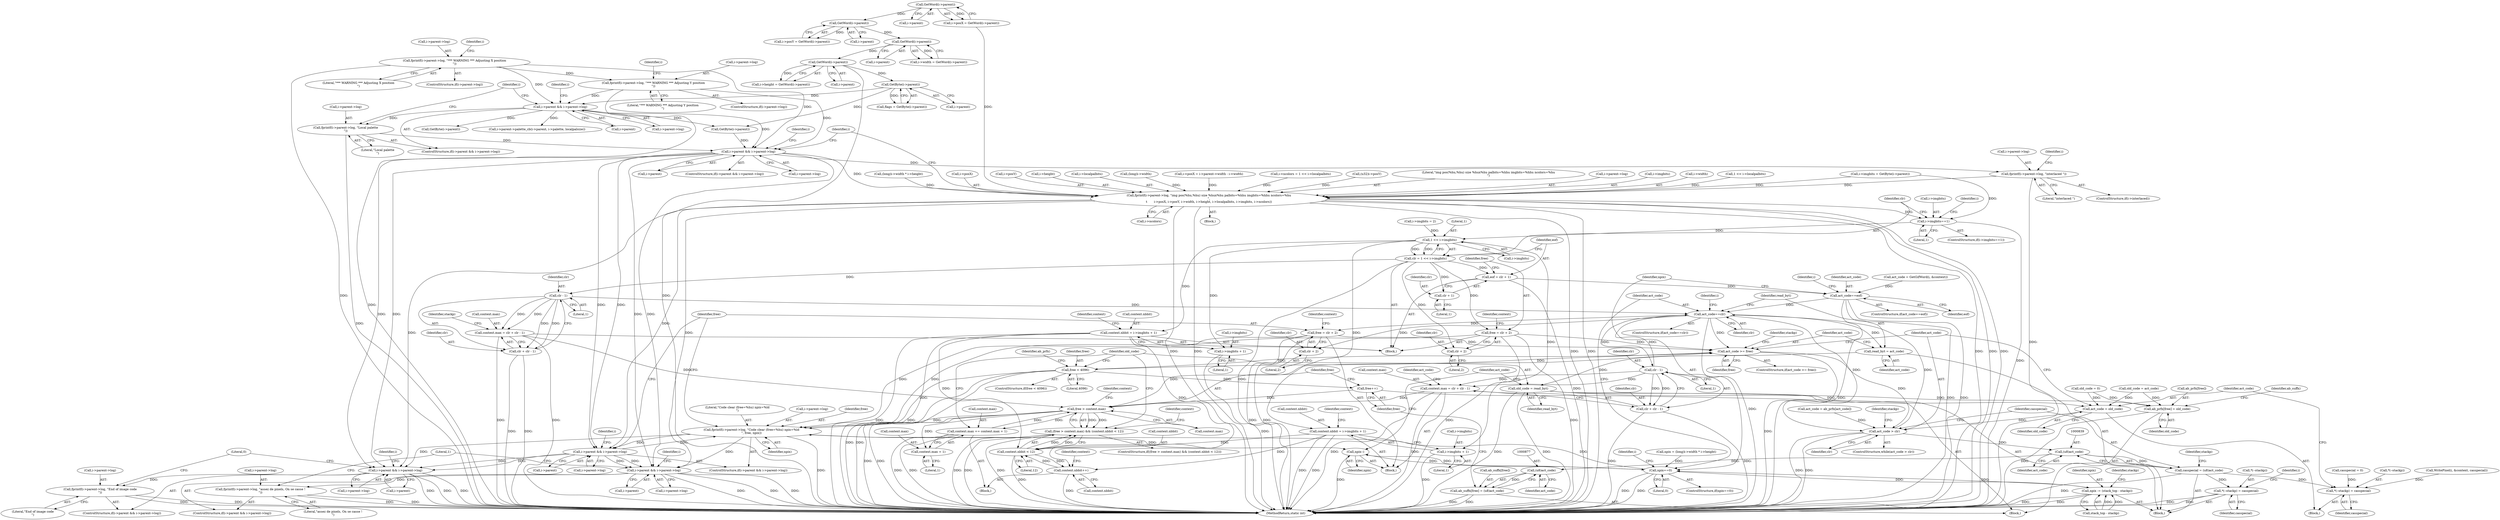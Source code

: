 digraph "1_ngiflib_cf429e0a2fe26b5f01ce0c8e9b79432e94509b6e@API" {
"1000443" [label="(Call,fprintf(i->parent->log, \"Local palette\n\"))"];
"1000434" [label="(Call,i->parent && i->parent->log)"];
"1000378" [label="(Call,GetByte(i->parent))"];
"1000188" [label="(Call,GetWord(i->parent))"];
"1000180" [label="(Call,GetWord(i->parent))"];
"1000172" [label="(Call,GetWord(i->parent))"];
"1000164" [label="(Call,GetWord(i->parent))"];
"1000250" [label="(Call,fprintf(i->parent->log, \"*** WARNING *** Adjusting X position\n\"))"];
"1000291" [label="(Call,fprintf(i->parent->log, \"*** WARNING *** Adjusting Y position\n\"))"];
"1000559" [label="(Call,i->parent && i->parent->log)"];
"1000573" [label="(Call,fprintf(i->parent->log, \"interlaced \"))"];
"1000580" [label="(Call,fprintf(i->parent->log, \"img pos(%hu,%hu) size %hux%hu palbits=%hhu imgbits=%hhu ncolors=%hu\n\",\n\t       i->posX, i->posY, i->width, i->height, i->localpalbits, i->imgbits, i->ncolors))"];
"1000609" [label="(Call,i->imgbits==1)"];
"1000622" [label="(Call,1 << i->imgbits)"];
"1000620" [label="(Call,clr = 1 << i->imgbits)"];
"1000627" [label="(Call,eof = clr + 1)"];
"1000686" [label="(Call,act_code==eof)"];
"1000734" [label="(Call,act_code==clr)"];
"1000757" [label="(Call,free = clr + 2)"];
"1000748" [label="(Call,fprintf(i->parent->log, \"Code clear (free=%hu) npix=%ld\n\", free, npix))"];
"1000691" [label="(Call,i->parent && i->parent->log)"];
"1000700" [label="(Call,fprintf(i->parent->log, \"End of image code\n\"))"];
"1000715" [label="(Call,i->parent && i->parent->log)"];
"1000724" [label="(Call,fprintf(i->parent->log, \"assez de pixels, On se casse !\n\"))"];
"1000739" [label="(Call,i->parent && i->parent->log)"];
"1000799" [label="(Call,npix--)"];
"1000710" [label="(Call,npix==0)"];
"1000854" [label="(Call,npix -= (stack_top - stackp))"];
"1000807" [label="(Call,act_code >= free)"];
"1000820" [label="(Call,act_code > clr)"];
"1000838" [label="(Call,(u8)act_code)"];
"1000836" [label="(Call,casspecial = (u8)act_code)"];
"1000811" [label="(Call,*(--stackp) = casspecial)"];
"1000841" [label="(Call,*(--stackp) = casspecial)"];
"1000876" [label="(Call,(u8)act_code)"];
"1000872" [label="(Call,ab_suffx[free] = (u8)act_code)"];
"1000863" [label="(Call,free < 4096)"];
"1000879" [label="(Call,free++)"];
"1000883" [label="(Call,free > context.max)"];
"1000882" [label="(Call,(free > context.max) && (context.nbbit < 12))"];
"1000898" [label="(Call,context.max += context.max + 1)"];
"1000902" [label="(Call,context.max + 1)"];
"1000759" [label="(Call,clr + 2)"];
"1000777" [label="(Call,clr - 1)"];
"1000771" [label="(Call,context.max = clr + clr - 1)"];
"1000775" [label="(Call,clr + clr - 1)"];
"1000803" [label="(Call,read_byt = act_code)"];
"1000907" [label="(Call,old_code = read_byt)"];
"1000816" [label="(Call,act_code = old_code)"];
"1000867" [label="(Call,ab_prfx[free] = old_code)"];
"1000629" [label="(Call,clr + 1)"];
"1000632" [label="(Call,free = clr + 2)"];
"1000634" [label="(Call,clr + 2)"];
"1000652" [label="(Call,clr - 1)"];
"1000646" [label="(Call,context.max = clr + clr - 1)"];
"1000650" [label="(Call,clr + clr - 1)"];
"1000637" [label="(Call,context.nbbit = i->imgbits + 1)"];
"1000888" [label="(Call,context.nbbit < 12)"];
"1000894" [label="(Call,context.nbbit++)"];
"1000641" [label="(Call,i->imgbits + 1)"];
"1000762" [label="(Call,context.nbbit = i->imgbits + 1)"];
"1000766" [label="(Call,i->imgbits + 1)"];
"1000641" [label="(Call,i->imgbits + 1)"];
"1000624" [label="(Call,i->imgbits)"];
"1000883" [label="(Call,free > context.max)"];
"1000244" [label="(ControlStructure,if(i->parent->log))"];
"1000811" [label="(Call,*(--stackp) = casspecial)"];
"1000180" [label="(Call,GetWord(i->parent))"];
"1000449" [label="(Literal,\"Local palette\n\")"];
"1000706" [label="(Literal,\"End of image code\n\")"];
"1000810" [label="(Block,)"];
"1000778" [label="(Identifier,clr)"];
"1000710" [label="(Call,npix==0)"];
"1000142" [label="(Call,old_code = 0)"];
"1000900" [label="(Identifier,context)"];
"1000767" [label="(Call,i->imgbits)"];
"1000452" [label="(Identifier,i)"];
"1000637" [label="(Call,context.nbbit = i->imgbits + 1)"];
"1000687" [label="(Identifier,act_code)"];
"1000889" [label="(Call,context.nbbit)"];
"1000613" [label="(Literal,1)"];
"1000791" [label="(Call,old_code = act_code)"];
"1000692" [label="(Call,i->parent)"];
"1000708" [label="(Literal,0)"];
"1000251" [label="(Call,i->parent->log)"];
"1000902" [label="(Call,context.max + 1)"];
"1000909" [label="(Identifier,read_byt)"];
"1000300" [label="(Identifier,i)"];
"1000845" [label="(Identifier,casspecial)"];
"1000818" [label="(Identifier,old_code)"];
"1000865" [label="(Literal,4096)"];
"1000756" [label="(Identifier,npix)"];
"1000800" [label="(Identifier,npix)"];
"1000812" [label="(Call,*(--stackp))"];
"1000879" [label="(Call,free++)"];
"1000903" [label="(Call,context.max)"];
"1000754" [label="(Literal,\"Code clear (free=%hu) npix=%ld\n\")"];
"1000759" [label="(Call,clr + 2)"];
"1000571" [label="(Identifier,i)"];
"1000257" [label="(Call,i->posX = i->parent->width - i->width)"];
"1000541" [label="(Call,i->ncolors = 1 << i->localpalbits)"];
"1000906" [label="(Literal,1)"];
"1000880" [label="(Identifier,free)"];
"1000513" [label="(Call,i->parent->palette_cb(i->parent, i->palette, localpalsize))"];
"1000378" [label="(Call,GetByte(i->parent))"];
"1000638" [label="(Call,context.nbbit)"];
"1000297" [label="(Literal,\"*** WARNING *** Adjusting Y position\n\")"];
"1000646" [label="(Call,context.max = clr + clr - 1)"];
"1000340" [label="(Call,(u32)i->posY)"];
"1000831" [label="(Call,act_code = ab_prfx[act_code])"];
"1000189" [label="(Call,i->parent)"];
"1000794" [label="(Call,WritePixel(i, &context, casspecial))"];
"1000620" [label="(Call,clr = 1 << i->imgbits)"];
"1000751" [label="(Identifier,i)"];
"1000605" [label="(Call,i->ncolors)"];
"1000809" [label="(Identifier,free)"];
"1000560" [label="(Call,i->parent)"];
"1000586" [label="(Literal,\"img pos(%hu,%hu) size %hux%hu palbits=%hhu imgbits=%hhu ncolors=%hu\n\")"];
"1000610" [label="(Call,i->imgbits)"];
"1000748" [label="(Call,fprintf(i->parent->log, \"Code clear (free=%hu) npix=%ld\n\", free, npix))"];
"1000690" [label="(ControlStructure,if(i->parent && i->parent->log))"];
"1000719" [label="(Call,i->parent->log)"];
"1000821" [label="(Identifier,act_code)"];
"1000867" [label="(Call,ab_prfx[free] = old_code)"];
"1000615" [label="(Call,i->imgbits = 2)"];
"1000700" [label="(Call,fprintf(i->parent->log, \"End of image code\n\"))"];
"1000181" [label="(Call,i->parent)"];
"1000808" [label="(Identifier,act_code)"];
"1000804" [label="(Identifier,read_byt)"];
"1000872" [label="(Call,ab_suffx[free] = (u8)act_code)"];
"1000579" [label="(Literal,\"interlaced \")"];
"1000762" [label="(Call,context.nbbit = i->imgbits + 1)"];
"1000581" [label="(Call,i->parent->log)"];
"1000868" [label="(Call,ab_prfx[free])"];
"1000893" [label="(Block,)"];
"1000760" [label="(Identifier,clr)"];
"1000602" [label="(Call,i->imgbits)"];
"1000259" [label="(Identifier,i)"];
"1000805" [label="(Identifier,act_code)"];
"1000770" [label="(Literal,1)"];
"1000863" [label="(Call,free < 4096)"];
"1000844" [label="(Identifier,stackp)"];
"1000779" [label="(Literal,1)"];
"1000688" [label="(Identifier,eof)"];
"1000820" [label="(Call,act_code > clr)"];
"1000712" [label="(Literal,0)"];
"1000129" [label="(Block,)"];
"1000176" [label="(Call,i->width = GetWord(i->parent))"];
"1000772" [label="(Call,context.max)"];
"1000627" [label="(Call,eof = clr + 1)"];
"1000558" [label="(ControlStructure,if(i->parent && i->parent->log))"];
"1000650" [label="(Call,clr + clr - 1)"];
"1000838" [label="(Call,(u8)act_code)"];
"1000685" [label="(ControlStructure,if(act_code==eof))"];
"1000652" [label="(Call,clr - 1)"];
"1000899" [label="(Call,context.max)"];
"1000764" [label="(Identifier,context)"];
"1000608" [label="(ControlStructure,if(i->imgbits==1))"];
"1000711" [label="(Identifier,npix)"];
"1000376" [label="(Call,flags = GetByte(i->parent))"];
"1000717" [label="(Identifier,i)"];
"1000639" [label="(Identifier,context)"];
"1000827" [label="(Identifier,stackp)"];
"1000633" [label="(Identifier,free)"];
"1000730" [label="(Literal,\"assez de pixels, On se casse !\n\")"];
"1000739" [label="(Call,i->parent && i->parent->log)"];
"1000724" [label="(Call,fprintf(i->parent->log, \"assez de pixels, On se casse !\n\"))"];
"1000725" [label="(Call,i->parent->log)"];
"1000285" [label="(ControlStructure,if(i->parent->log))"];
"1000593" [label="(Call,i->width)"];
"1000757" [label="(Call,free = clr + 2)"];
"1000256" [label="(Literal,\"*** WARNING *** Adjusting X position\n\")"];
"1000188" [label="(Call,GetWord(i->parent))"];
"1000695" [label="(Call,i->parent->log)"];
"1000727" [label="(Identifier,i)"];
"1000250" [label="(Call,fprintf(i->parent->log, \"*** WARNING *** Adjusting X position\n\"))"];
"1000740" [label="(Call,i->parent)"];
"1000735" [label="(Identifier,act_code)"];
"1000802" [label="(Block,)"];
"1000771" [label="(Call,context.max = clr + clr - 1)"];
"1000631" [label="(Literal,1)"];
"1000550" [label="(Call,i->imgbits = GetByte(i->parent))"];
"1000569" [label="(ControlStructure,if(i->interlaced))"];
"1000775" [label="(Call,clr + clr - 1)"];
"1000885" [label="(Call,context.max)"];
"1000635" [label="(Identifier,clr)"];
"1000896" [label="(Identifier,context)"];
"1000365" [label="(Call,npix = (long)i->width * i->height)"];
"1000438" [label="(Call,i->parent->log)"];
"1000654" [label="(Literal,1)"];
"1000882" [label="(Call,(free > context.max) && (context.nbbit < 12))"];
"1000563" [label="(Call,i->parent->log)"];
"1000781" [label="(Identifier,act_code)"];
"1000856" [label="(Call,stack_top - stackp)"];
"1000656" [label="(Identifier,stackp)"];
"1000554" [label="(Call,GetByte(i->parent))"];
"1000583" [label="(Identifier,i)"];
"1000443" [label="(Call,fprintf(i->parent->log, \"Local palette\n\"))"];
"1000703" [label="(Identifier,i)"];
"1000545" [label="(Call,1 << i->localpalbits)"];
"1000634" [label="(Call,clr + 2)"];
"1000737" [label="(Block,)"];
"1000860" [label="(Identifier,stackp)"];
"1000173" [label="(Call,i->parent)"];
"1000621" [label="(Identifier,clr)"];
"1000559" [label="(Call,i->parent && i->parent->log)"];
"1000873" [label="(Call,ab_suffx[free])"];
"1000888" [label="(Call,context.nbbit < 12)"];
"1000630" [label="(Identifier,clr)"];
"1000151" [label="(Call,casspecial = 0)"];
"1000691" [label="(Call,i->parent && i->parent->log)"];
"1000164" [label="(Call,GetWord(i->parent))"];
"1000741" [label="(Identifier,i)"];
"1000837" [label="(Identifier,casspecial)"];
"1000898" [label="(Call,context.max += context.max + 1)"];
"1000645" [label="(Literal,1)"];
"1000165" [label="(Call,i->parent)"];
"1000715" [label="(Call,i->parent && i->parent->log)"];
"1000819" [label="(ControlStructure,while(act_code > clr))"];
"1000580" [label="(Call,fprintf(i->parent->log, \"img pos(%hu,%hu) size %hux%hu palbits=%hhu imgbits=%hhu ncolors=%hu\n\",\n\t       i->posX, i->posY, i->width, i->height, i->localpalbits, i->imgbits, i->ncolors))"];
"1000648" [label="(Identifier,context)"];
"1000907" [label="(Call,old_code = read_byt)"];
"1000367" [label="(Call,(long)i->width * i->height)"];
"1000479" [label="(Call,GetByte(i->parent))"];
"1000758" [label="(Identifier,free)"];
"1000642" [label="(Call,i->imgbits)"];
"1000433" [label="(ControlStructure,if(i->parent && i->parent->log))"];
"1000878" [label="(Identifier,act_code)"];
"1000766" [label="(Call,i->imgbits + 1)"];
"1000617" [label="(Identifier,i)"];
"1000653" [label="(Identifier,clr)"];
"1000892" [label="(Literal,12)"];
"1000587" [label="(Call,i->posX)"];
"1000623" [label="(Literal,1)"];
"1000611" [label="(Identifier,i)"];
"1000679" [label="(Call,act_code = GetGifWord(i, &context))"];
"1000701" [label="(Call,i->parent->log)"];
"1000876" [label="(Call,(u8)act_code)"];
"1000693" [label="(Identifier,i)"];
"1000815" [label="(Identifier,casspecial)"];
"1000866" [label="(Block,)"];
"1000291" [label="(Call,fprintf(i->parent->log, \"*** WARNING *** Adjusting Y position\n\"))"];
"1000816" [label="(Call,act_code = old_code)"];
"1000590" [label="(Call,i->posY)"];
"1000776" [label="(Identifier,clr)"];
"1000446" [label="(Identifier,i)"];
"1000841" [label="(Call,*(--stackp) = casspecial)"];
"1000680" [label="(Identifier,act_code)"];
"1000894" [label="(Call,context.nbbit++)"];
"1000609" [label="(Call,i->imgbits==1)"];
"1000912" [label="(MethodReturn,static int)"];
"1000738" [label="(ControlStructure,if(i->parent && i->parent->log))"];
"1000869" [label="(Identifier,ab_prfx)"];
"1000855" [label="(Identifier,npix)"];
"1000871" [label="(Identifier,old_code)"];
"1000895" [label="(Call,context.nbbit)"];
"1000168" [label="(Call,i->posY = GetWord(i->parent))"];
"1000736" [label="(Identifier,clr)"];
"1000777" [label="(Call,clr - 1)"];
"1000622" [label="(Call,1 << i->imgbits)"];
"1000847" [label="(Identifier,i)"];
"1000840" [label="(Identifier,act_code)"];
"1000817" [label="(Identifier,act_code)"];
"1000172" [label="(Call,GetWord(i->parent))"];
"1000881" [label="(ControlStructure,if((free > context.max) && (context.nbbit < 12)))"];
"1000749" [label="(Call,i->parent->log)"];
"1000874" [label="(Identifier,ab_suffx)"];
"1000636" [label="(Literal,2)"];
"1000596" [label="(Call,i->height)"];
"1000807" [label="(Call,act_code >= free)"];
"1000160" [label="(Call,i->posX = GetWord(i->parent))"];
"1000628" [label="(Identifier,eof)"];
"1000803" [label="(Call,read_byt = act_code)"];
"1000647" [label="(Call,context.max)"];
"1000733" [label="(ControlStructure,if(act_code==clr))"];
"1000632" [label="(Call,free = clr + 2)"];
"1000755" [label="(Identifier,free)"];
"1000864" [label="(Identifier,free)"];
"1000651" [label="(Identifier,clr)"];
"1000573" [label="(Call,fprintf(i->parent->log, \"interlaced \"))"];
"1000629" [label="(Call,clr + 1)"];
"1000184" [label="(Call,i->height = GetWord(i->parent))"];
"1000734" [label="(Call,act_code==clr)"];
"1000806" [label="(ControlStructure,if(act_code >= free))"];
"1000574" [label="(Call,i->parent->log)"];
"1000716" [label="(Call,i->parent)"];
"1000292" [label="(Call,i->parent->log)"];
"1000814" [label="(Identifier,stackp)"];
"1000763" [label="(Call,context.nbbit)"];
"1000743" [label="(Call,i->parent->log)"];
"1000862" [label="(ControlStructure,if(free < 4096))"];
"1000732" [label="(Literal,1)"];
"1000908" [label="(Identifier,old_code)"];
"1000842" [label="(Call,*(--stackp))"];
"1000773" [label="(Identifier,context)"];
"1000799" [label="(Call,npix--)"];
"1000444" [label="(Call,i->parent->log)"];
"1000890" [label="(Identifier,context)"];
"1000599" [label="(Call,i->localpalbits)"];
"1000686" [label="(Call,act_code==eof)"];
"1000434" [label="(Call,i->parent && i->parent->log)"];
"1000761" [label="(Literal,2)"];
"1000714" [label="(ControlStructure,if(i->parent && i->parent->log))"];
"1000435" [label="(Call,i->parent)"];
"1000709" [label="(ControlStructure,if(npix==0))"];
"1000822" [label="(Identifier,clr)"];
"1000568" [label="(Block,)"];
"1000836" [label="(Call,casspecial = (u8)act_code)"];
"1000379" [label="(Call,i->parent)"];
"1000368" [label="(Call,(long)i->width)"];
"1000884" [label="(Identifier,free)"];
"1000854" [label="(Call,npix -= (stack_top - stackp))"];
"1000443" -> "1000433"  [label="AST: "];
"1000443" -> "1000449"  [label="CFG: "];
"1000444" -> "1000443"  [label="AST: "];
"1000449" -> "1000443"  [label="AST: "];
"1000452" -> "1000443"  [label="CFG: "];
"1000443" -> "1000912"  [label="DDG: "];
"1000434" -> "1000443"  [label="DDG: "];
"1000443" -> "1000559"  [label="DDG: "];
"1000434" -> "1000433"  [label="AST: "];
"1000434" -> "1000435"  [label="CFG: "];
"1000434" -> "1000438"  [label="CFG: "];
"1000435" -> "1000434"  [label="AST: "];
"1000438" -> "1000434"  [label="AST: "];
"1000446" -> "1000434"  [label="CFG: "];
"1000452" -> "1000434"  [label="CFG: "];
"1000378" -> "1000434"  [label="DDG: "];
"1000250" -> "1000434"  [label="DDG: "];
"1000291" -> "1000434"  [label="DDG: "];
"1000434" -> "1000479"  [label="DDG: "];
"1000434" -> "1000513"  [label="DDG: "];
"1000434" -> "1000554"  [label="DDG: "];
"1000434" -> "1000559"  [label="DDG: "];
"1000378" -> "1000376"  [label="AST: "];
"1000378" -> "1000379"  [label="CFG: "];
"1000379" -> "1000378"  [label="AST: "];
"1000376" -> "1000378"  [label="CFG: "];
"1000378" -> "1000376"  [label="DDG: "];
"1000188" -> "1000378"  [label="DDG: "];
"1000378" -> "1000554"  [label="DDG: "];
"1000188" -> "1000184"  [label="AST: "];
"1000188" -> "1000189"  [label="CFG: "];
"1000189" -> "1000188"  [label="AST: "];
"1000184" -> "1000188"  [label="CFG: "];
"1000188" -> "1000912"  [label="DDG: "];
"1000188" -> "1000184"  [label="DDG: "];
"1000180" -> "1000188"  [label="DDG: "];
"1000180" -> "1000176"  [label="AST: "];
"1000180" -> "1000181"  [label="CFG: "];
"1000181" -> "1000180"  [label="AST: "];
"1000176" -> "1000180"  [label="CFG: "];
"1000180" -> "1000176"  [label="DDG: "];
"1000172" -> "1000180"  [label="DDG: "];
"1000172" -> "1000168"  [label="AST: "];
"1000172" -> "1000173"  [label="CFG: "];
"1000173" -> "1000172"  [label="AST: "];
"1000168" -> "1000172"  [label="CFG: "];
"1000172" -> "1000168"  [label="DDG: "];
"1000164" -> "1000172"  [label="DDG: "];
"1000164" -> "1000160"  [label="AST: "];
"1000164" -> "1000165"  [label="CFG: "];
"1000165" -> "1000164"  [label="AST: "];
"1000160" -> "1000164"  [label="CFG: "];
"1000164" -> "1000160"  [label="DDG: "];
"1000250" -> "1000244"  [label="AST: "];
"1000250" -> "1000256"  [label="CFG: "];
"1000251" -> "1000250"  [label="AST: "];
"1000256" -> "1000250"  [label="AST: "];
"1000259" -> "1000250"  [label="CFG: "];
"1000250" -> "1000912"  [label="DDG: "];
"1000250" -> "1000291"  [label="DDG: "];
"1000250" -> "1000559"  [label="DDG: "];
"1000291" -> "1000285"  [label="AST: "];
"1000291" -> "1000297"  [label="CFG: "];
"1000292" -> "1000291"  [label="AST: "];
"1000297" -> "1000291"  [label="AST: "];
"1000300" -> "1000291"  [label="CFG: "];
"1000291" -> "1000912"  [label="DDG: "];
"1000291" -> "1000559"  [label="DDG: "];
"1000559" -> "1000558"  [label="AST: "];
"1000559" -> "1000560"  [label="CFG: "];
"1000559" -> "1000563"  [label="CFG: "];
"1000560" -> "1000559"  [label="AST: "];
"1000563" -> "1000559"  [label="AST: "];
"1000571" -> "1000559"  [label="CFG: "];
"1000611" -> "1000559"  [label="CFG: "];
"1000554" -> "1000559"  [label="DDG: "];
"1000559" -> "1000573"  [label="DDG: "];
"1000559" -> "1000580"  [label="DDG: "];
"1000559" -> "1000691"  [label="DDG: "];
"1000559" -> "1000691"  [label="DDG: "];
"1000559" -> "1000715"  [label="DDG: "];
"1000559" -> "1000715"  [label="DDG: "];
"1000559" -> "1000739"  [label="DDG: "];
"1000559" -> "1000739"  [label="DDG: "];
"1000573" -> "1000569"  [label="AST: "];
"1000573" -> "1000579"  [label="CFG: "];
"1000574" -> "1000573"  [label="AST: "];
"1000579" -> "1000573"  [label="AST: "];
"1000583" -> "1000573"  [label="CFG: "];
"1000573" -> "1000912"  [label="DDG: "];
"1000573" -> "1000580"  [label="DDG: "];
"1000580" -> "1000568"  [label="AST: "];
"1000580" -> "1000605"  [label="CFG: "];
"1000581" -> "1000580"  [label="AST: "];
"1000586" -> "1000580"  [label="AST: "];
"1000587" -> "1000580"  [label="AST: "];
"1000590" -> "1000580"  [label="AST: "];
"1000593" -> "1000580"  [label="AST: "];
"1000596" -> "1000580"  [label="AST: "];
"1000599" -> "1000580"  [label="AST: "];
"1000602" -> "1000580"  [label="AST: "];
"1000605" -> "1000580"  [label="AST: "];
"1000611" -> "1000580"  [label="CFG: "];
"1000580" -> "1000912"  [label="DDG: "];
"1000580" -> "1000912"  [label="DDG: "];
"1000580" -> "1000912"  [label="DDG: "];
"1000580" -> "1000912"  [label="DDG: "];
"1000580" -> "1000912"  [label="DDG: "];
"1000580" -> "1000912"  [label="DDG: "];
"1000580" -> "1000912"  [label="DDG: "];
"1000257" -> "1000580"  [label="DDG: "];
"1000160" -> "1000580"  [label="DDG: "];
"1000340" -> "1000580"  [label="DDG: "];
"1000368" -> "1000580"  [label="DDG: "];
"1000367" -> "1000580"  [label="DDG: "];
"1000545" -> "1000580"  [label="DDG: "];
"1000550" -> "1000580"  [label="DDG: "];
"1000541" -> "1000580"  [label="DDG: "];
"1000580" -> "1000609"  [label="DDG: "];
"1000580" -> "1000691"  [label="DDG: "];
"1000580" -> "1000715"  [label="DDG: "];
"1000580" -> "1000739"  [label="DDG: "];
"1000609" -> "1000608"  [label="AST: "];
"1000609" -> "1000613"  [label="CFG: "];
"1000610" -> "1000609"  [label="AST: "];
"1000613" -> "1000609"  [label="AST: "];
"1000617" -> "1000609"  [label="CFG: "];
"1000621" -> "1000609"  [label="CFG: "];
"1000609" -> "1000912"  [label="DDG: "];
"1000550" -> "1000609"  [label="DDG: "];
"1000609" -> "1000622"  [label="DDG: "];
"1000622" -> "1000620"  [label="AST: "];
"1000622" -> "1000624"  [label="CFG: "];
"1000623" -> "1000622"  [label="AST: "];
"1000624" -> "1000622"  [label="AST: "];
"1000620" -> "1000622"  [label="CFG: "];
"1000622" -> "1000620"  [label="DDG: "];
"1000622" -> "1000620"  [label="DDG: "];
"1000615" -> "1000622"  [label="DDG: "];
"1000622" -> "1000637"  [label="DDG: "];
"1000622" -> "1000641"  [label="DDG: "];
"1000622" -> "1000762"  [label="DDG: "];
"1000622" -> "1000766"  [label="DDG: "];
"1000620" -> "1000129"  [label="AST: "];
"1000621" -> "1000620"  [label="AST: "];
"1000628" -> "1000620"  [label="CFG: "];
"1000620" -> "1000912"  [label="DDG: "];
"1000620" -> "1000627"  [label="DDG: "];
"1000620" -> "1000629"  [label="DDG: "];
"1000620" -> "1000632"  [label="DDG: "];
"1000620" -> "1000634"  [label="DDG: "];
"1000620" -> "1000652"  [label="DDG: "];
"1000627" -> "1000129"  [label="AST: "];
"1000627" -> "1000629"  [label="CFG: "];
"1000628" -> "1000627"  [label="AST: "];
"1000629" -> "1000627"  [label="AST: "];
"1000633" -> "1000627"  [label="CFG: "];
"1000627" -> "1000912"  [label="DDG: "];
"1000627" -> "1000686"  [label="DDG: "];
"1000686" -> "1000685"  [label="AST: "];
"1000686" -> "1000688"  [label="CFG: "];
"1000687" -> "1000686"  [label="AST: "];
"1000688" -> "1000686"  [label="AST: "];
"1000693" -> "1000686"  [label="CFG: "];
"1000711" -> "1000686"  [label="CFG: "];
"1000686" -> "1000912"  [label="DDG: "];
"1000686" -> "1000912"  [label="DDG: "];
"1000686" -> "1000912"  [label="DDG: "];
"1000679" -> "1000686"  [label="DDG: "];
"1000686" -> "1000734"  [label="DDG: "];
"1000734" -> "1000733"  [label="AST: "];
"1000734" -> "1000736"  [label="CFG: "];
"1000735" -> "1000734"  [label="AST: "];
"1000736" -> "1000734"  [label="AST: "];
"1000741" -> "1000734"  [label="CFG: "];
"1000804" -> "1000734"  [label="CFG: "];
"1000734" -> "1000912"  [label="DDG: "];
"1000820" -> "1000734"  [label="DDG: "];
"1000652" -> "1000734"  [label="DDG: "];
"1000777" -> "1000734"  [label="DDG: "];
"1000734" -> "1000757"  [label="DDG: "];
"1000734" -> "1000759"  [label="DDG: "];
"1000734" -> "1000777"  [label="DDG: "];
"1000734" -> "1000803"  [label="DDG: "];
"1000734" -> "1000807"  [label="DDG: "];
"1000734" -> "1000820"  [label="DDG: "];
"1000757" -> "1000737"  [label="AST: "];
"1000757" -> "1000759"  [label="CFG: "];
"1000758" -> "1000757"  [label="AST: "];
"1000759" -> "1000757"  [label="AST: "];
"1000764" -> "1000757"  [label="CFG: "];
"1000757" -> "1000912"  [label="DDG: "];
"1000757" -> "1000912"  [label="DDG: "];
"1000757" -> "1000748"  [label="DDG: "];
"1000757" -> "1000807"  [label="DDG: "];
"1000748" -> "1000738"  [label="AST: "];
"1000748" -> "1000756"  [label="CFG: "];
"1000749" -> "1000748"  [label="AST: "];
"1000754" -> "1000748"  [label="AST: "];
"1000755" -> "1000748"  [label="AST: "];
"1000756" -> "1000748"  [label="AST: "];
"1000758" -> "1000748"  [label="CFG: "];
"1000748" -> "1000912"  [label="DDG: "];
"1000748" -> "1000691"  [label="DDG: "];
"1000748" -> "1000715"  [label="DDG: "];
"1000748" -> "1000739"  [label="DDG: "];
"1000739" -> "1000748"  [label="DDG: "];
"1000883" -> "1000748"  [label="DDG: "];
"1000632" -> "1000748"  [label="DDG: "];
"1000863" -> "1000748"  [label="DDG: "];
"1000710" -> "1000748"  [label="DDG: "];
"1000748" -> "1000799"  [label="DDG: "];
"1000691" -> "1000690"  [label="AST: "];
"1000691" -> "1000692"  [label="CFG: "];
"1000691" -> "1000695"  [label="CFG: "];
"1000692" -> "1000691"  [label="AST: "];
"1000695" -> "1000691"  [label="AST: "];
"1000703" -> "1000691"  [label="CFG: "];
"1000708" -> "1000691"  [label="CFG: "];
"1000691" -> "1000912"  [label="DDG: "];
"1000691" -> "1000912"  [label="DDG: "];
"1000691" -> "1000912"  [label="DDG: "];
"1000739" -> "1000691"  [label="DDG: "];
"1000739" -> "1000691"  [label="DDG: "];
"1000691" -> "1000700"  [label="DDG: "];
"1000700" -> "1000690"  [label="AST: "];
"1000700" -> "1000706"  [label="CFG: "];
"1000701" -> "1000700"  [label="AST: "];
"1000706" -> "1000700"  [label="AST: "];
"1000708" -> "1000700"  [label="CFG: "];
"1000700" -> "1000912"  [label="DDG: "];
"1000700" -> "1000912"  [label="DDG: "];
"1000715" -> "1000714"  [label="AST: "];
"1000715" -> "1000716"  [label="CFG: "];
"1000715" -> "1000719"  [label="CFG: "];
"1000716" -> "1000715"  [label="AST: "];
"1000719" -> "1000715"  [label="AST: "];
"1000727" -> "1000715"  [label="CFG: "];
"1000732" -> "1000715"  [label="CFG: "];
"1000715" -> "1000912"  [label="DDG: "];
"1000715" -> "1000912"  [label="DDG: "];
"1000715" -> "1000912"  [label="DDG: "];
"1000739" -> "1000715"  [label="DDG: "];
"1000739" -> "1000715"  [label="DDG: "];
"1000715" -> "1000724"  [label="DDG: "];
"1000724" -> "1000714"  [label="AST: "];
"1000724" -> "1000730"  [label="CFG: "];
"1000725" -> "1000724"  [label="AST: "];
"1000730" -> "1000724"  [label="AST: "];
"1000732" -> "1000724"  [label="CFG: "];
"1000724" -> "1000912"  [label="DDG: "];
"1000724" -> "1000912"  [label="DDG: "];
"1000739" -> "1000738"  [label="AST: "];
"1000739" -> "1000740"  [label="CFG: "];
"1000739" -> "1000743"  [label="CFG: "];
"1000740" -> "1000739"  [label="AST: "];
"1000743" -> "1000739"  [label="AST: "];
"1000751" -> "1000739"  [label="CFG: "];
"1000758" -> "1000739"  [label="CFG: "];
"1000799" -> "1000737"  [label="AST: "];
"1000799" -> "1000800"  [label="CFG: "];
"1000800" -> "1000799"  [label="AST: "];
"1000680" -> "1000799"  [label="CFG: "];
"1000799" -> "1000912"  [label="DDG: "];
"1000799" -> "1000710"  [label="DDG: "];
"1000710" -> "1000799"  [label="DDG: "];
"1000710" -> "1000709"  [label="AST: "];
"1000710" -> "1000712"  [label="CFG: "];
"1000711" -> "1000710"  [label="AST: "];
"1000712" -> "1000710"  [label="AST: "];
"1000717" -> "1000710"  [label="CFG: "];
"1000735" -> "1000710"  [label="CFG: "];
"1000710" -> "1000912"  [label="DDG: "];
"1000710" -> "1000912"  [label="DDG: "];
"1000854" -> "1000710"  [label="DDG: "];
"1000365" -> "1000710"  [label="DDG: "];
"1000710" -> "1000854"  [label="DDG: "];
"1000854" -> "1000802"  [label="AST: "];
"1000854" -> "1000856"  [label="CFG: "];
"1000855" -> "1000854"  [label="AST: "];
"1000856" -> "1000854"  [label="AST: "];
"1000860" -> "1000854"  [label="CFG: "];
"1000854" -> "1000912"  [label="DDG: "];
"1000854" -> "1000912"  [label="DDG: "];
"1000856" -> "1000854"  [label="DDG: "];
"1000856" -> "1000854"  [label="DDG: "];
"1000807" -> "1000806"  [label="AST: "];
"1000807" -> "1000809"  [label="CFG: "];
"1000808" -> "1000807"  [label="AST: "];
"1000809" -> "1000807"  [label="AST: "];
"1000814" -> "1000807"  [label="CFG: "];
"1000821" -> "1000807"  [label="CFG: "];
"1000807" -> "1000912"  [label="DDG: "];
"1000883" -> "1000807"  [label="DDG: "];
"1000632" -> "1000807"  [label="DDG: "];
"1000863" -> "1000807"  [label="DDG: "];
"1000807" -> "1000820"  [label="DDG: "];
"1000807" -> "1000863"  [label="DDG: "];
"1000820" -> "1000819"  [label="AST: "];
"1000820" -> "1000822"  [label="CFG: "];
"1000821" -> "1000820"  [label="AST: "];
"1000822" -> "1000820"  [label="AST: "];
"1000827" -> "1000820"  [label="CFG: "];
"1000837" -> "1000820"  [label="CFG: "];
"1000820" -> "1000912"  [label="DDG: "];
"1000820" -> "1000912"  [label="DDG: "];
"1000816" -> "1000820"  [label="DDG: "];
"1000831" -> "1000820"  [label="DDG: "];
"1000820" -> "1000838"  [label="DDG: "];
"1000838" -> "1000836"  [label="AST: "];
"1000838" -> "1000840"  [label="CFG: "];
"1000839" -> "1000838"  [label="AST: "];
"1000840" -> "1000838"  [label="AST: "];
"1000836" -> "1000838"  [label="CFG: "];
"1000838" -> "1000836"  [label="DDG: "];
"1000838" -> "1000876"  [label="DDG: "];
"1000836" -> "1000802"  [label="AST: "];
"1000837" -> "1000836"  [label="AST: "];
"1000844" -> "1000836"  [label="CFG: "];
"1000836" -> "1000912"  [label="DDG: "];
"1000836" -> "1000811"  [label="DDG: "];
"1000836" -> "1000841"  [label="DDG: "];
"1000811" -> "1000810"  [label="AST: "];
"1000811" -> "1000815"  [label="CFG: "];
"1000812" -> "1000811"  [label="AST: "];
"1000815" -> "1000811"  [label="AST: "];
"1000817" -> "1000811"  [label="CFG: "];
"1000151" -> "1000811"  [label="DDG: "];
"1000794" -> "1000811"  [label="DDG: "];
"1000841" -> "1000802"  [label="AST: "];
"1000841" -> "1000845"  [label="CFG: "];
"1000842" -> "1000841"  [label="AST: "];
"1000845" -> "1000841"  [label="AST: "];
"1000847" -> "1000841"  [label="CFG: "];
"1000841" -> "1000912"  [label="DDG: "];
"1000841" -> "1000912"  [label="DDG: "];
"1000876" -> "1000872"  [label="AST: "];
"1000876" -> "1000878"  [label="CFG: "];
"1000877" -> "1000876"  [label="AST: "];
"1000878" -> "1000876"  [label="AST: "];
"1000872" -> "1000876"  [label="CFG: "];
"1000876" -> "1000872"  [label="DDG: "];
"1000872" -> "1000866"  [label="AST: "];
"1000873" -> "1000872"  [label="AST: "];
"1000880" -> "1000872"  [label="CFG: "];
"1000872" -> "1000912"  [label="DDG: "];
"1000872" -> "1000912"  [label="DDG: "];
"1000863" -> "1000862"  [label="AST: "];
"1000863" -> "1000865"  [label="CFG: "];
"1000864" -> "1000863"  [label="AST: "];
"1000865" -> "1000863"  [label="AST: "];
"1000869" -> "1000863"  [label="CFG: "];
"1000908" -> "1000863"  [label="CFG: "];
"1000863" -> "1000912"  [label="DDG: "];
"1000863" -> "1000912"  [label="DDG: "];
"1000863" -> "1000879"  [label="DDG: "];
"1000879" -> "1000866"  [label="AST: "];
"1000879" -> "1000880"  [label="CFG: "];
"1000880" -> "1000879"  [label="AST: "];
"1000884" -> "1000879"  [label="CFG: "];
"1000879" -> "1000883"  [label="DDG: "];
"1000883" -> "1000882"  [label="AST: "];
"1000883" -> "1000885"  [label="CFG: "];
"1000884" -> "1000883"  [label="AST: "];
"1000885" -> "1000883"  [label="AST: "];
"1000890" -> "1000883"  [label="CFG: "];
"1000882" -> "1000883"  [label="CFG: "];
"1000883" -> "1000912"  [label="DDG: "];
"1000883" -> "1000912"  [label="DDG: "];
"1000883" -> "1000882"  [label="DDG: "];
"1000883" -> "1000882"  [label="DDG: "];
"1000898" -> "1000883"  [label="DDG: "];
"1000646" -> "1000883"  [label="DDG: "];
"1000771" -> "1000883"  [label="DDG: "];
"1000883" -> "1000898"  [label="DDG: "];
"1000883" -> "1000902"  [label="DDG: "];
"1000882" -> "1000881"  [label="AST: "];
"1000882" -> "1000888"  [label="CFG: "];
"1000888" -> "1000882"  [label="AST: "];
"1000896" -> "1000882"  [label="CFG: "];
"1000908" -> "1000882"  [label="CFG: "];
"1000882" -> "1000912"  [label="DDG: "];
"1000882" -> "1000912"  [label="DDG: "];
"1000882" -> "1000912"  [label="DDG: "];
"1000888" -> "1000882"  [label="DDG: "];
"1000888" -> "1000882"  [label="DDG: "];
"1000898" -> "1000893"  [label="AST: "];
"1000898" -> "1000902"  [label="CFG: "];
"1000899" -> "1000898"  [label="AST: "];
"1000902" -> "1000898"  [label="AST: "];
"1000908" -> "1000898"  [label="CFG: "];
"1000898" -> "1000912"  [label="DDG: "];
"1000898" -> "1000912"  [label="DDG: "];
"1000902" -> "1000906"  [label="CFG: "];
"1000903" -> "1000902"  [label="AST: "];
"1000906" -> "1000902"  [label="AST: "];
"1000759" -> "1000761"  [label="CFG: "];
"1000760" -> "1000759"  [label="AST: "];
"1000761" -> "1000759"  [label="AST: "];
"1000777" -> "1000775"  [label="AST: "];
"1000777" -> "1000779"  [label="CFG: "];
"1000778" -> "1000777"  [label="AST: "];
"1000779" -> "1000777"  [label="AST: "];
"1000775" -> "1000777"  [label="CFG: "];
"1000777" -> "1000771"  [label="DDG: "];
"1000777" -> "1000771"  [label="DDG: "];
"1000777" -> "1000775"  [label="DDG: "];
"1000777" -> "1000775"  [label="DDG: "];
"1000771" -> "1000737"  [label="AST: "];
"1000771" -> "1000775"  [label="CFG: "];
"1000772" -> "1000771"  [label="AST: "];
"1000775" -> "1000771"  [label="AST: "];
"1000781" -> "1000771"  [label="CFG: "];
"1000771" -> "1000912"  [label="DDG: "];
"1000771" -> "1000912"  [label="DDG: "];
"1000776" -> "1000775"  [label="AST: "];
"1000775" -> "1000912"  [label="DDG: "];
"1000775" -> "1000912"  [label="DDG: "];
"1000803" -> "1000802"  [label="AST: "];
"1000803" -> "1000805"  [label="CFG: "];
"1000804" -> "1000803"  [label="AST: "];
"1000805" -> "1000803"  [label="AST: "];
"1000808" -> "1000803"  [label="CFG: "];
"1000803" -> "1000907"  [label="DDG: "];
"1000907" -> "1000802"  [label="AST: "];
"1000907" -> "1000909"  [label="CFG: "];
"1000908" -> "1000907"  [label="AST: "];
"1000909" -> "1000907"  [label="AST: "];
"1000680" -> "1000907"  [label="CFG: "];
"1000907" -> "1000912"  [label="DDG: "];
"1000907" -> "1000912"  [label="DDG: "];
"1000907" -> "1000816"  [label="DDG: "];
"1000907" -> "1000867"  [label="DDG: "];
"1000816" -> "1000810"  [label="AST: "];
"1000816" -> "1000818"  [label="CFG: "];
"1000817" -> "1000816"  [label="AST: "];
"1000818" -> "1000816"  [label="AST: "];
"1000821" -> "1000816"  [label="CFG: "];
"1000791" -> "1000816"  [label="DDG: "];
"1000142" -> "1000816"  [label="DDG: "];
"1000867" -> "1000866"  [label="AST: "];
"1000867" -> "1000871"  [label="CFG: "];
"1000868" -> "1000867"  [label="AST: "];
"1000871" -> "1000867"  [label="AST: "];
"1000874" -> "1000867"  [label="CFG: "];
"1000867" -> "1000912"  [label="DDG: "];
"1000791" -> "1000867"  [label="DDG: "];
"1000142" -> "1000867"  [label="DDG: "];
"1000629" -> "1000631"  [label="CFG: "];
"1000630" -> "1000629"  [label="AST: "];
"1000631" -> "1000629"  [label="AST: "];
"1000632" -> "1000129"  [label="AST: "];
"1000632" -> "1000634"  [label="CFG: "];
"1000633" -> "1000632"  [label="AST: "];
"1000634" -> "1000632"  [label="AST: "];
"1000639" -> "1000632"  [label="CFG: "];
"1000632" -> "1000912"  [label="DDG: "];
"1000632" -> "1000912"  [label="DDG: "];
"1000634" -> "1000636"  [label="CFG: "];
"1000635" -> "1000634"  [label="AST: "];
"1000636" -> "1000634"  [label="AST: "];
"1000652" -> "1000650"  [label="AST: "];
"1000652" -> "1000654"  [label="CFG: "];
"1000653" -> "1000652"  [label="AST: "];
"1000654" -> "1000652"  [label="AST: "];
"1000650" -> "1000652"  [label="CFG: "];
"1000652" -> "1000646"  [label="DDG: "];
"1000652" -> "1000646"  [label="DDG: "];
"1000652" -> "1000650"  [label="DDG: "];
"1000652" -> "1000650"  [label="DDG: "];
"1000646" -> "1000129"  [label="AST: "];
"1000646" -> "1000650"  [label="CFG: "];
"1000647" -> "1000646"  [label="AST: "];
"1000650" -> "1000646"  [label="AST: "];
"1000656" -> "1000646"  [label="CFG: "];
"1000646" -> "1000912"  [label="DDG: "];
"1000646" -> "1000912"  [label="DDG: "];
"1000651" -> "1000650"  [label="AST: "];
"1000650" -> "1000912"  [label="DDG: "];
"1000650" -> "1000912"  [label="DDG: "];
"1000637" -> "1000129"  [label="AST: "];
"1000637" -> "1000641"  [label="CFG: "];
"1000638" -> "1000637"  [label="AST: "];
"1000641" -> "1000637"  [label="AST: "];
"1000648" -> "1000637"  [label="CFG: "];
"1000637" -> "1000912"  [label="DDG: "];
"1000637" -> "1000912"  [label="DDG: "];
"1000637" -> "1000888"  [label="DDG: "];
"1000637" -> "1000894"  [label="DDG: "];
"1000888" -> "1000892"  [label="CFG: "];
"1000889" -> "1000888"  [label="AST: "];
"1000892" -> "1000888"  [label="AST: "];
"1000888" -> "1000912"  [label="DDG: "];
"1000894" -> "1000888"  [label="DDG: "];
"1000762" -> "1000888"  [label="DDG: "];
"1000888" -> "1000894"  [label="DDG: "];
"1000894" -> "1000893"  [label="AST: "];
"1000894" -> "1000895"  [label="CFG: "];
"1000895" -> "1000894"  [label="AST: "];
"1000900" -> "1000894"  [label="CFG: "];
"1000894" -> "1000912"  [label="DDG: "];
"1000762" -> "1000894"  [label="DDG: "];
"1000641" -> "1000645"  [label="CFG: "];
"1000642" -> "1000641"  [label="AST: "];
"1000645" -> "1000641"  [label="AST: "];
"1000641" -> "1000912"  [label="DDG: "];
"1000762" -> "1000737"  [label="AST: "];
"1000762" -> "1000766"  [label="CFG: "];
"1000763" -> "1000762"  [label="AST: "];
"1000766" -> "1000762"  [label="AST: "];
"1000773" -> "1000762"  [label="CFG: "];
"1000762" -> "1000912"  [label="DDG: "];
"1000762" -> "1000912"  [label="DDG: "];
"1000766" -> "1000770"  [label="CFG: "];
"1000767" -> "1000766"  [label="AST: "];
"1000770" -> "1000766"  [label="AST: "];
"1000766" -> "1000912"  [label="DDG: "];
}
